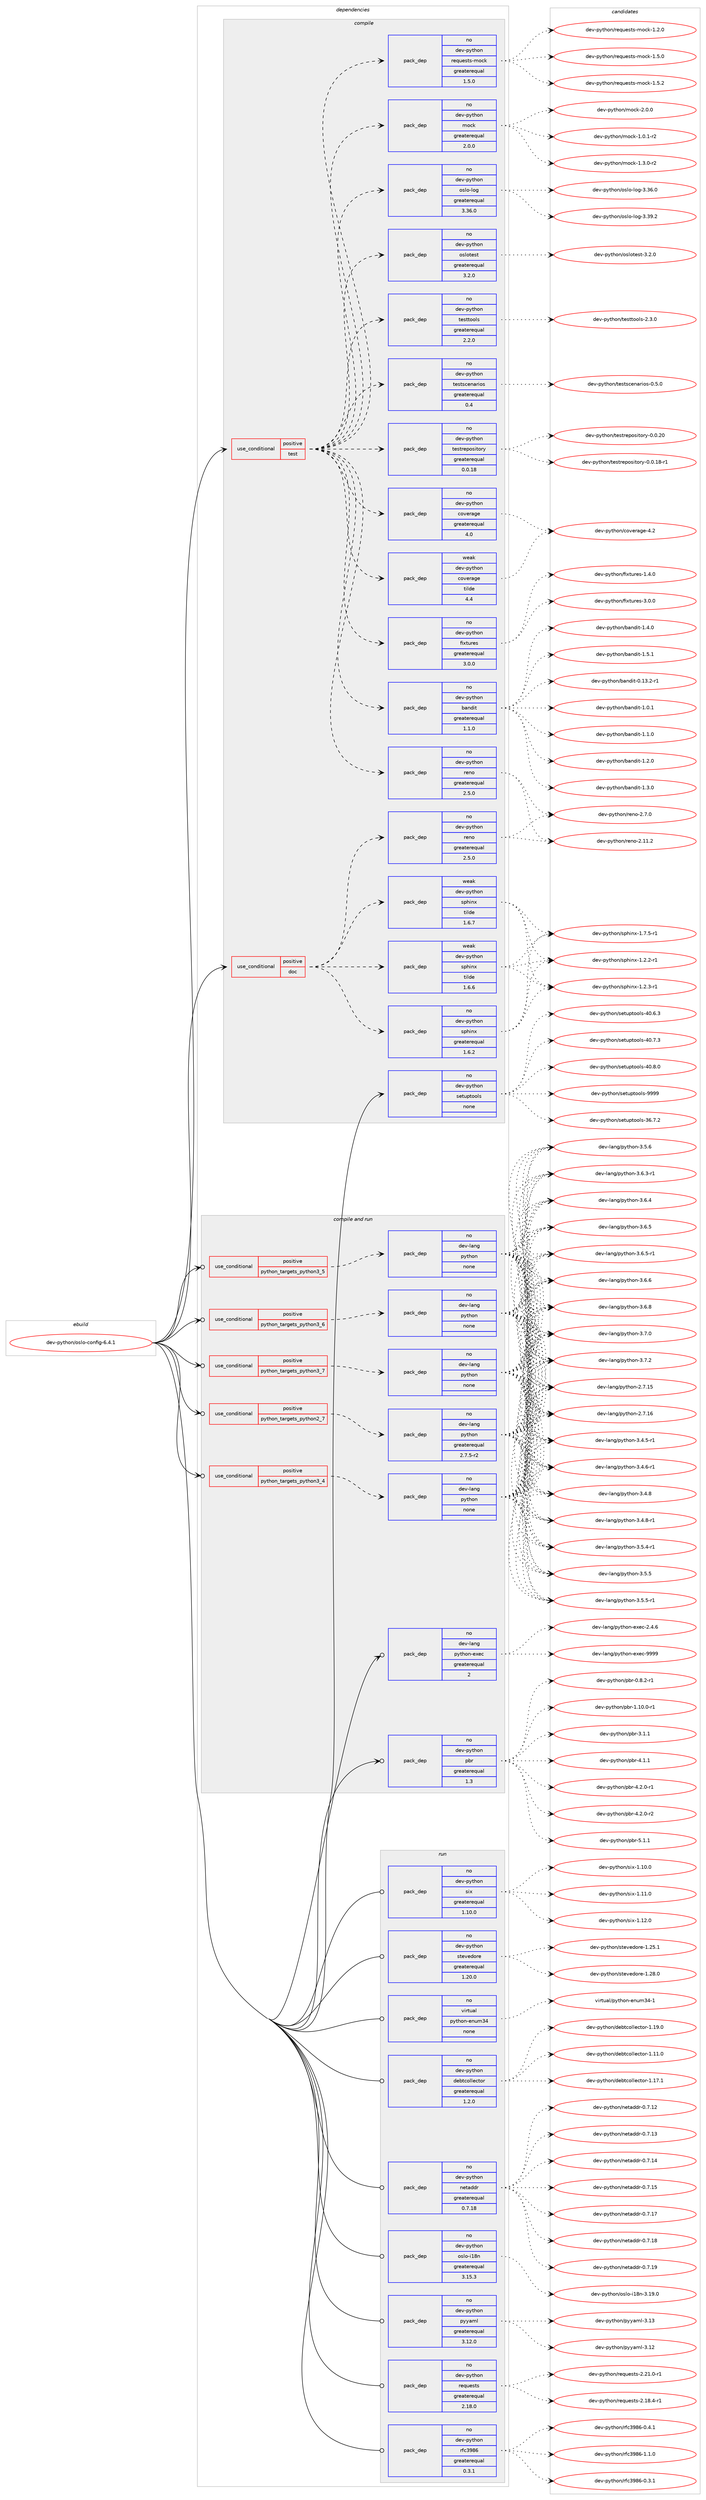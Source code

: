 digraph prolog {

# *************
# Graph options
# *************

newrank=true;
concentrate=true;
compound=true;
graph [rankdir=LR,fontname=Helvetica,fontsize=10,ranksep=1.5];#, ranksep=2.5, nodesep=0.2];
edge  [arrowhead=vee];
node  [fontname=Helvetica,fontsize=10];

# **********
# The ebuild
# **********

subgraph cluster_leftcol {
color=gray;
rank=same;
label=<<i>ebuild</i>>;
id [label="dev-python/oslo-config-6.4.1", color=red, width=4, href="../dev-python/oslo-config-6.4.1.svg"];
}

# ****************
# The dependencies
# ****************

subgraph cluster_midcol {
color=gray;
label=<<i>dependencies</i>>;
subgraph cluster_compile {
fillcolor="#eeeeee";
style=filled;
label=<<i>compile</i>>;
subgraph cond378689 {
dependency1422652 [label=<<TABLE BORDER="0" CELLBORDER="1" CELLSPACING="0" CELLPADDING="4"><TR><TD ROWSPAN="3" CELLPADDING="10">use_conditional</TD></TR><TR><TD>positive</TD></TR><TR><TD>doc</TD></TR></TABLE>>, shape=none, color=red];
subgraph pack1020686 {
dependency1422653 [label=<<TABLE BORDER="0" CELLBORDER="1" CELLSPACING="0" CELLPADDING="4" WIDTH="220"><TR><TD ROWSPAN="6" CELLPADDING="30">pack_dep</TD></TR><TR><TD WIDTH="110">no</TD></TR><TR><TD>dev-python</TD></TR><TR><TD>sphinx</TD></TR><TR><TD>greaterequal</TD></TR><TR><TD>1.6.2</TD></TR></TABLE>>, shape=none, color=blue];
}
dependency1422652:e -> dependency1422653:w [weight=20,style="dashed",arrowhead="vee"];
subgraph pack1020687 {
dependency1422654 [label=<<TABLE BORDER="0" CELLBORDER="1" CELLSPACING="0" CELLPADDING="4" WIDTH="220"><TR><TD ROWSPAN="6" CELLPADDING="30">pack_dep</TD></TR><TR><TD WIDTH="110">weak</TD></TR><TR><TD>dev-python</TD></TR><TR><TD>sphinx</TD></TR><TR><TD>tilde</TD></TR><TR><TD>1.6.6</TD></TR></TABLE>>, shape=none, color=blue];
}
dependency1422652:e -> dependency1422654:w [weight=20,style="dashed",arrowhead="vee"];
subgraph pack1020688 {
dependency1422655 [label=<<TABLE BORDER="0" CELLBORDER="1" CELLSPACING="0" CELLPADDING="4" WIDTH="220"><TR><TD ROWSPAN="6" CELLPADDING="30">pack_dep</TD></TR><TR><TD WIDTH="110">weak</TD></TR><TR><TD>dev-python</TD></TR><TR><TD>sphinx</TD></TR><TR><TD>tilde</TD></TR><TR><TD>1.6.7</TD></TR></TABLE>>, shape=none, color=blue];
}
dependency1422652:e -> dependency1422655:w [weight=20,style="dashed",arrowhead="vee"];
subgraph pack1020689 {
dependency1422656 [label=<<TABLE BORDER="0" CELLBORDER="1" CELLSPACING="0" CELLPADDING="4" WIDTH="220"><TR><TD ROWSPAN="6" CELLPADDING="30">pack_dep</TD></TR><TR><TD WIDTH="110">no</TD></TR><TR><TD>dev-python</TD></TR><TR><TD>reno</TD></TR><TR><TD>greaterequal</TD></TR><TR><TD>2.5.0</TD></TR></TABLE>>, shape=none, color=blue];
}
dependency1422652:e -> dependency1422656:w [weight=20,style="dashed",arrowhead="vee"];
}
id:e -> dependency1422652:w [weight=20,style="solid",arrowhead="vee"];
subgraph cond378690 {
dependency1422657 [label=<<TABLE BORDER="0" CELLBORDER="1" CELLSPACING="0" CELLPADDING="4"><TR><TD ROWSPAN="3" CELLPADDING="10">use_conditional</TD></TR><TR><TD>positive</TD></TR><TR><TD>test</TD></TR></TABLE>>, shape=none, color=red];
subgraph pack1020690 {
dependency1422658 [label=<<TABLE BORDER="0" CELLBORDER="1" CELLSPACING="0" CELLPADDING="4" WIDTH="220"><TR><TD ROWSPAN="6" CELLPADDING="30">pack_dep</TD></TR><TR><TD WIDTH="110">no</TD></TR><TR><TD>dev-python</TD></TR><TR><TD>fixtures</TD></TR><TR><TD>greaterequal</TD></TR><TR><TD>3.0.0</TD></TR></TABLE>>, shape=none, color=blue];
}
dependency1422657:e -> dependency1422658:w [weight=20,style="dashed",arrowhead="vee"];
subgraph pack1020691 {
dependency1422659 [label=<<TABLE BORDER="0" CELLBORDER="1" CELLSPACING="0" CELLPADDING="4" WIDTH="220"><TR><TD ROWSPAN="6" CELLPADDING="30">pack_dep</TD></TR><TR><TD WIDTH="110">no</TD></TR><TR><TD>dev-python</TD></TR><TR><TD>testrepository</TD></TR><TR><TD>greaterequal</TD></TR><TR><TD>0.0.18</TD></TR></TABLE>>, shape=none, color=blue];
}
dependency1422657:e -> dependency1422659:w [weight=20,style="dashed",arrowhead="vee"];
subgraph pack1020692 {
dependency1422660 [label=<<TABLE BORDER="0" CELLBORDER="1" CELLSPACING="0" CELLPADDING="4" WIDTH="220"><TR><TD ROWSPAN="6" CELLPADDING="30">pack_dep</TD></TR><TR><TD WIDTH="110">no</TD></TR><TR><TD>dev-python</TD></TR><TR><TD>testscenarios</TD></TR><TR><TD>greaterequal</TD></TR><TR><TD>0.4</TD></TR></TABLE>>, shape=none, color=blue];
}
dependency1422657:e -> dependency1422660:w [weight=20,style="dashed",arrowhead="vee"];
subgraph pack1020693 {
dependency1422661 [label=<<TABLE BORDER="0" CELLBORDER="1" CELLSPACING="0" CELLPADDING="4" WIDTH="220"><TR><TD ROWSPAN="6" CELLPADDING="30">pack_dep</TD></TR><TR><TD WIDTH="110">no</TD></TR><TR><TD>dev-python</TD></TR><TR><TD>testtools</TD></TR><TR><TD>greaterequal</TD></TR><TR><TD>2.2.0</TD></TR></TABLE>>, shape=none, color=blue];
}
dependency1422657:e -> dependency1422661:w [weight=20,style="dashed",arrowhead="vee"];
subgraph pack1020694 {
dependency1422662 [label=<<TABLE BORDER="0" CELLBORDER="1" CELLSPACING="0" CELLPADDING="4" WIDTH="220"><TR><TD ROWSPAN="6" CELLPADDING="30">pack_dep</TD></TR><TR><TD WIDTH="110">no</TD></TR><TR><TD>dev-python</TD></TR><TR><TD>oslotest</TD></TR><TR><TD>greaterequal</TD></TR><TR><TD>3.2.0</TD></TR></TABLE>>, shape=none, color=blue];
}
dependency1422657:e -> dependency1422662:w [weight=20,style="dashed",arrowhead="vee"];
subgraph pack1020695 {
dependency1422663 [label=<<TABLE BORDER="0" CELLBORDER="1" CELLSPACING="0" CELLPADDING="4" WIDTH="220"><TR><TD ROWSPAN="6" CELLPADDING="30">pack_dep</TD></TR><TR><TD WIDTH="110">no</TD></TR><TR><TD>dev-python</TD></TR><TR><TD>oslo-log</TD></TR><TR><TD>greaterequal</TD></TR><TR><TD>3.36.0</TD></TR></TABLE>>, shape=none, color=blue];
}
dependency1422657:e -> dependency1422663:w [weight=20,style="dashed",arrowhead="vee"];
subgraph pack1020696 {
dependency1422664 [label=<<TABLE BORDER="0" CELLBORDER="1" CELLSPACING="0" CELLPADDING="4" WIDTH="220"><TR><TD ROWSPAN="6" CELLPADDING="30">pack_dep</TD></TR><TR><TD WIDTH="110">no</TD></TR><TR><TD>dev-python</TD></TR><TR><TD>coverage</TD></TR><TR><TD>greaterequal</TD></TR><TR><TD>4.0</TD></TR></TABLE>>, shape=none, color=blue];
}
dependency1422657:e -> dependency1422664:w [weight=20,style="dashed",arrowhead="vee"];
subgraph pack1020697 {
dependency1422665 [label=<<TABLE BORDER="0" CELLBORDER="1" CELLSPACING="0" CELLPADDING="4" WIDTH="220"><TR><TD ROWSPAN="6" CELLPADDING="30">pack_dep</TD></TR><TR><TD WIDTH="110">weak</TD></TR><TR><TD>dev-python</TD></TR><TR><TD>coverage</TD></TR><TR><TD>tilde</TD></TR><TR><TD>4.4</TD></TR></TABLE>>, shape=none, color=blue];
}
dependency1422657:e -> dependency1422665:w [weight=20,style="dashed",arrowhead="vee"];
subgraph pack1020698 {
dependency1422666 [label=<<TABLE BORDER="0" CELLBORDER="1" CELLSPACING="0" CELLPADDING="4" WIDTH="220"><TR><TD ROWSPAN="6" CELLPADDING="30">pack_dep</TD></TR><TR><TD WIDTH="110">no</TD></TR><TR><TD>dev-python</TD></TR><TR><TD>reno</TD></TR><TR><TD>greaterequal</TD></TR><TR><TD>2.5.0</TD></TR></TABLE>>, shape=none, color=blue];
}
dependency1422657:e -> dependency1422666:w [weight=20,style="dashed",arrowhead="vee"];
subgraph pack1020699 {
dependency1422667 [label=<<TABLE BORDER="0" CELLBORDER="1" CELLSPACING="0" CELLPADDING="4" WIDTH="220"><TR><TD ROWSPAN="6" CELLPADDING="30">pack_dep</TD></TR><TR><TD WIDTH="110">no</TD></TR><TR><TD>dev-python</TD></TR><TR><TD>mock</TD></TR><TR><TD>greaterequal</TD></TR><TR><TD>2.0.0</TD></TR></TABLE>>, shape=none, color=blue];
}
dependency1422657:e -> dependency1422667:w [weight=20,style="dashed",arrowhead="vee"];
subgraph pack1020700 {
dependency1422668 [label=<<TABLE BORDER="0" CELLBORDER="1" CELLSPACING="0" CELLPADDING="4" WIDTH="220"><TR><TD ROWSPAN="6" CELLPADDING="30">pack_dep</TD></TR><TR><TD WIDTH="110">no</TD></TR><TR><TD>dev-python</TD></TR><TR><TD>requests-mock</TD></TR><TR><TD>greaterequal</TD></TR><TR><TD>1.5.0</TD></TR></TABLE>>, shape=none, color=blue];
}
dependency1422657:e -> dependency1422668:w [weight=20,style="dashed",arrowhead="vee"];
subgraph pack1020701 {
dependency1422669 [label=<<TABLE BORDER="0" CELLBORDER="1" CELLSPACING="0" CELLPADDING="4" WIDTH="220"><TR><TD ROWSPAN="6" CELLPADDING="30">pack_dep</TD></TR><TR><TD WIDTH="110">no</TD></TR><TR><TD>dev-python</TD></TR><TR><TD>bandit</TD></TR><TR><TD>greaterequal</TD></TR><TR><TD>1.1.0</TD></TR></TABLE>>, shape=none, color=blue];
}
dependency1422657:e -> dependency1422669:w [weight=20,style="dashed",arrowhead="vee"];
}
id:e -> dependency1422657:w [weight=20,style="solid",arrowhead="vee"];
subgraph pack1020702 {
dependency1422670 [label=<<TABLE BORDER="0" CELLBORDER="1" CELLSPACING="0" CELLPADDING="4" WIDTH="220"><TR><TD ROWSPAN="6" CELLPADDING="30">pack_dep</TD></TR><TR><TD WIDTH="110">no</TD></TR><TR><TD>dev-python</TD></TR><TR><TD>setuptools</TD></TR><TR><TD>none</TD></TR><TR><TD></TD></TR></TABLE>>, shape=none, color=blue];
}
id:e -> dependency1422670:w [weight=20,style="solid",arrowhead="vee"];
}
subgraph cluster_compileandrun {
fillcolor="#eeeeee";
style=filled;
label=<<i>compile and run</i>>;
subgraph cond378691 {
dependency1422671 [label=<<TABLE BORDER="0" CELLBORDER="1" CELLSPACING="0" CELLPADDING="4"><TR><TD ROWSPAN="3" CELLPADDING="10">use_conditional</TD></TR><TR><TD>positive</TD></TR><TR><TD>python_targets_python2_7</TD></TR></TABLE>>, shape=none, color=red];
subgraph pack1020703 {
dependency1422672 [label=<<TABLE BORDER="0" CELLBORDER="1" CELLSPACING="0" CELLPADDING="4" WIDTH="220"><TR><TD ROWSPAN="6" CELLPADDING="30">pack_dep</TD></TR><TR><TD WIDTH="110">no</TD></TR><TR><TD>dev-lang</TD></TR><TR><TD>python</TD></TR><TR><TD>greaterequal</TD></TR><TR><TD>2.7.5-r2</TD></TR></TABLE>>, shape=none, color=blue];
}
dependency1422671:e -> dependency1422672:w [weight=20,style="dashed",arrowhead="vee"];
}
id:e -> dependency1422671:w [weight=20,style="solid",arrowhead="odotvee"];
subgraph cond378692 {
dependency1422673 [label=<<TABLE BORDER="0" CELLBORDER="1" CELLSPACING="0" CELLPADDING="4"><TR><TD ROWSPAN="3" CELLPADDING="10">use_conditional</TD></TR><TR><TD>positive</TD></TR><TR><TD>python_targets_python3_4</TD></TR></TABLE>>, shape=none, color=red];
subgraph pack1020704 {
dependency1422674 [label=<<TABLE BORDER="0" CELLBORDER="1" CELLSPACING="0" CELLPADDING="4" WIDTH="220"><TR><TD ROWSPAN="6" CELLPADDING="30">pack_dep</TD></TR><TR><TD WIDTH="110">no</TD></TR><TR><TD>dev-lang</TD></TR><TR><TD>python</TD></TR><TR><TD>none</TD></TR><TR><TD></TD></TR></TABLE>>, shape=none, color=blue];
}
dependency1422673:e -> dependency1422674:w [weight=20,style="dashed",arrowhead="vee"];
}
id:e -> dependency1422673:w [weight=20,style="solid",arrowhead="odotvee"];
subgraph cond378693 {
dependency1422675 [label=<<TABLE BORDER="0" CELLBORDER="1" CELLSPACING="0" CELLPADDING="4"><TR><TD ROWSPAN="3" CELLPADDING="10">use_conditional</TD></TR><TR><TD>positive</TD></TR><TR><TD>python_targets_python3_5</TD></TR></TABLE>>, shape=none, color=red];
subgraph pack1020705 {
dependency1422676 [label=<<TABLE BORDER="0" CELLBORDER="1" CELLSPACING="0" CELLPADDING="4" WIDTH="220"><TR><TD ROWSPAN="6" CELLPADDING="30">pack_dep</TD></TR><TR><TD WIDTH="110">no</TD></TR><TR><TD>dev-lang</TD></TR><TR><TD>python</TD></TR><TR><TD>none</TD></TR><TR><TD></TD></TR></TABLE>>, shape=none, color=blue];
}
dependency1422675:e -> dependency1422676:w [weight=20,style="dashed",arrowhead="vee"];
}
id:e -> dependency1422675:w [weight=20,style="solid",arrowhead="odotvee"];
subgraph cond378694 {
dependency1422677 [label=<<TABLE BORDER="0" CELLBORDER="1" CELLSPACING="0" CELLPADDING="4"><TR><TD ROWSPAN="3" CELLPADDING="10">use_conditional</TD></TR><TR><TD>positive</TD></TR><TR><TD>python_targets_python3_6</TD></TR></TABLE>>, shape=none, color=red];
subgraph pack1020706 {
dependency1422678 [label=<<TABLE BORDER="0" CELLBORDER="1" CELLSPACING="0" CELLPADDING="4" WIDTH="220"><TR><TD ROWSPAN="6" CELLPADDING="30">pack_dep</TD></TR><TR><TD WIDTH="110">no</TD></TR><TR><TD>dev-lang</TD></TR><TR><TD>python</TD></TR><TR><TD>none</TD></TR><TR><TD></TD></TR></TABLE>>, shape=none, color=blue];
}
dependency1422677:e -> dependency1422678:w [weight=20,style="dashed",arrowhead="vee"];
}
id:e -> dependency1422677:w [weight=20,style="solid",arrowhead="odotvee"];
subgraph cond378695 {
dependency1422679 [label=<<TABLE BORDER="0" CELLBORDER="1" CELLSPACING="0" CELLPADDING="4"><TR><TD ROWSPAN="3" CELLPADDING="10">use_conditional</TD></TR><TR><TD>positive</TD></TR><TR><TD>python_targets_python3_7</TD></TR></TABLE>>, shape=none, color=red];
subgraph pack1020707 {
dependency1422680 [label=<<TABLE BORDER="0" CELLBORDER="1" CELLSPACING="0" CELLPADDING="4" WIDTH="220"><TR><TD ROWSPAN="6" CELLPADDING="30">pack_dep</TD></TR><TR><TD WIDTH="110">no</TD></TR><TR><TD>dev-lang</TD></TR><TR><TD>python</TD></TR><TR><TD>none</TD></TR><TR><TD></TD></TR></TABLE>>, shape=none, color=blue];
}
dependency1422679:e -> dependency1422680:w [weight=20,style="dashed",arrowhead="vee"];
}
id:e -> dependency1422679:w [weight=20,style="solid",arrowhead="odotvee"];
subgraph pack1020708 {
dependency1422681 [label=<<TABLE BORDER="0" CELLBORDER="1" CELLSPACING="0" CELLPADDING="4" WIDTH="220"><TR><TD ROWSPAN="6" CELLPADDING="30">pack_dep</TD></TR><TR><TD WIDTH="110">no</TD></TR><TR><TD>dev-lang</TD></TR><TR><TD>python-exec</TD></TR><TR><TD>greaterequal</TD></TR><TR><TD>2</TD></TR></TABLE>>, shape=none, color=blue];
}
id:e -> dependency1422681:w [weight=20,style="solid",arrowhead="odotvee"];
subgraph pack1020709 {
dependency1422682 [label=<<TABLE BORDER="0" CELLBORDER="1" CELLSPACING="0" CELLPADDING="4" WIDTH="220"><TR><TD ROWSPAN="6" CELLPADDING="30">pack_dep</TD></TR><TR><TD WIDTH="110">no</TD></TR><TR><TD>dev-python</TD></TR><TR><TD>pbr</TD></TR><TR><TD>greaterequal</TD></TR><TR><TD>1.3</TD></TR></TABLE>>, shape=none, color=blue];
}
id:e -> dependency1422682:w [weight=20,style="solid",arrowhead="odotvee"];
}
subgraph cluster_run {
fillcolor="#eeeeee";
style=filled;
label=<<i>run</i>>;
subgraph pack1020710 {
dependency1422683 [label=<<TABLE BORDER="0" CELLBORDER="1" CELLSPACING="0" CELLPADDING="4" WIDTH="220"><TR><TD ROWSPAN="6" CELLPADDING="30">pack_dep</TD></TR><TR><TD WIDTH="110">no</TD></TR><TR><TD>dev-python</TD></TR><TR><TD>debtcollector</TD></TR><TR><TD>greaterequal</TD></TR><TR><TD>1.2.0</TD></TR></TABLE>>, shape=none, color=blue];
}
id:e -> dependency1422683:w [weight=20,style="solid",arrowhead="odot"];
subgraph pack1020711 {
dependency1422684 [label=<<TABLE BORDER="0" CELLBORDER="1" CELLSPACING="0" CELLPADDING="4" WIDTH="220"><TR><TD ROWSPAN="6" CELLPADDING="30">pack_dep</TD></TR><TR><TD WIDTH="110">no</TD></TR><TR><TD>dev-python</TD></TR><TR><TD>netaddr</TD></TR><TR><TD>greaterequal</TD></TR><TR><TD>0.7.18</TD></TR></TABLE>>, shape=none, color=blue];
}
id:e -> dependency1422684:w [weight=20,style="solid",arrowhead="odot"];
subgraph pack1020712 {
dependency1422685 [label=<<TABLE BORDER="0" CELLBORDER="1" CELLSPACING="0" CELLPADDING="4" WIDTH="220"><TR><TD ROWSPAN="6" CELLPADDING="30">pack_dep</TD></TR><TR><TD WIDTH="110">no</TD></TR><TR><TD>dev-python</TD></TR><TR><TD>oslo-i18n</TD></TR><TR><TD>greaterequal</TD></TR><TR><TD>3.15.3</TD></TR></TABLE>>, shape=none, color=blue];
}
id:e -> dependency1422685:w [weight=20,style="solid",arrowhead="odot"];
subgraph pack1020713 {
dependency1422686 [label=<<TABLE BORDER="0" CELLBORDER="1" CELLSPACING="0" CELLPADDING="4" WIDTH="220"><TR><TD ROWSPAN="6" CELLPADDING="30">pack_dep</TD></TR><TR><TD WIDTH="110">no</TD></TR><TR><TD>dev-python</TD></TR><TR><TD>pyyaml</TD></TR><TR><TD>greaterequal</TD></TR><TR><TD>3.12.0</TD></TR></TABLE>>, shape=none, color=blue];
}
id:e -> dependency1422686:w [weight=20,style="solid",arrowhead="odot"];
subgraph pack1020714 {
dependency1422687 [label=<<TABLE BORDER="0" CELLBORDER="1" CELLSPACING="0" CELLPADDING="4" WIDTH="220"><TR><TD ROWSPAN="6" CELLPADDING="30">pack_dep</TD></TR><TR><TD WIDTH="110">no</TD></TR><TR><TD>dev-python</TD></TR><TR><TD>requests</TD></TR><TR><TD>greaterequal</TD></TR><TR><TD>2.18.0</TD></TR></TABLE>>, shape=none, color=blue];
}
id:e -> dependency1422687:w [weight=20,style="solid",arrowhead="odot"];
subgraph pack1020715 {
dependency1422688 [label=<<TABLE BORDER="0" CELLBORDER="1" CELLSPACING="0" CELLPADDING="4" WIDTH="220"><TR><TD ROWSPAN="6" CELLPADDING="30">pack_dep</TD></TR><TR><TD WIDTH="110">no</TD></TR><TR><TD>dev-python</TD></TR><TR><TD>rfc3986</TD></TR><TR><TD>greaterequal</TD></TR><TR><TD>0.3.1</TD></TR></TABLE>>, shape=none, color=blue];
}
id:e -> dependency1422688:w [weight=20,style="solid",arrowhead="odot"];
subgraph pack1020716 {
dependency1422689 [label=<<TABLE BORDER="0" CELLBORDER="1" CELLSPACING="0" CELLPADDING="4" WIDTH="220"><TR><TD ROWSPAN="6" CELLPADDING="30">pack_dep</TD></TR><TR><TD WIDTH="110">no</TD></TR><TR><TD>dev-python</TD></TR><TR><TD>six</TD></TR><TR><TD>greaterequal</TD></TR><TR><TD>1.10.0</TD></TR></TABLE>>, shape=none, color=blue];
}
id:e -> dependency1422689:w [weight=20,style="solid",arrowhead="odot"];
subgraph pack1020717 {
dependency1422690 [label=<<TABLE BORDER="0" CELLBORDER="1" CELLSPACING="0" CELLPADDING="4" WIDTH="220"><TR><TD ROWSPAN="6" CELLPADDING="30">pack_dep</TD></TR><TR><TD WIDTH="110">no</TD></TR><TR><TD>dev-python</TD></TR><TR><TD>stevedore</TD></TR><TR><TD>greaterequal</TD></TR><TR><TD>1.20.0</TD></TR></TABLE>>, shape=none, color=blue];
}
id:e -> dependency1422690:w [weight=20,style="solid",arrowhead="odot"];
subgraph pack1020718 {
dependency1422691 [label=<<TABLE BORDER="0" CELLBORDER="1" CELLSPACING="0" CELLPADDING="4" WIDTH="220"><TR><TD ROWSPAN="6" CELLPADDING="30">pack_dep</TD></TR><TR><TD WIDTH="110">no</TD></TR><TR><TD>virtual</TD></TR><TR><TD>python-enum34</TD></TR><TR><TD>none</TD></TR><TR><TD></TD></TR></TABLE>>, shape=none, color=blue];
}
id:e -> dependency1422691:w [weight=20,style="solid",arrowhead="odot"];
}
}

# **************
# The candidates
# **************

subgraph cluster_choices {
rank=same;
color=gray;
label=<<i>candidates</i>>;

subgraph choice1020686 {
color=black;
nodesep=1;
choice10010111845112121116104111110471151121041051101204549465046504511449 [label="dev-python/sphinx-1.2.2-r1", color=red, width=4,href="../dev-python/sphinx-1.2.2-r1.svg"];
choice10010111845112121116104111110471151121041051101204549465046514511449 [label="dev-python/sphinx-1.2.3-r1", color=red, width=4,href="../dev-python/sphinx-1.2.3-r1.svg"];
choice10010111845112121116104111110471151121041051101204549465546534511449 [label="dev-python/sphinx-1.7.5-r1", color=red, width=4,href="../dev-python/sphinx-1.7.5-r1.svg"];
dependency1422653:e -> choice10010111845112121116104111110471151121041051101204549465046504511449:w [style=dotted,weight="100"];
dependency1422653:e -> choice10010111845112121116104111110471151121041051101204549465046514511449:w [style=dotted,weight="100"];
dependency1422653:e -> choice10010111845112121116104111110471151121041051101204549465546534511449:w [style=dotted,weight="100"];
}
subgraph choice1020687 {
color=black;
nodesep=1;
choice10010111845112121116104111110471151121041051101204549465046504511449 [label="dev-python/sphinx-1.2.2-r1", color=red, width=4,href="../dev-python/sphinx-1.2.2-r1.svg"];
choice10010111845112121116104111110471151121041051101204549465046514511449 [label="dev-python/sphinx-1.2.3-r1", color=red, width=4,href="../dev-python/sphinx-1.2.3-r1.svg"];
choice10010111845112121116104111110471151121041051101204549465546534511449 [label="dev-python/sphinx-1.7.5-r1", color=red, width=4,href="../dev-python/sphinx-1.7.5-r1.svg"];
dependency1422654:e -> choice10010111845112121116104111110471151121041051101204549465046504511449:w [style=dotted,weight="100"];
dependency1422654:e -> choice10010111845112121116104111110471151121041051101204549465046514511449:w [style=dotted,weight="100"];
dependency1422654:e -> choice10010111845112121116104111110471151121041051101204549465546534511449:w [style=dotted,weight="100"];
}
subgraph choice1020688 {
color=black;
nodesep=1;
choice10010111845112121116104111110471151121041051101204549465046504511449 [label="dev-python/sphinx-1.2.2-r1", color=red, width=4,href="../dev-python/sphinx-1.2.2-r1.svg"];
choice10010111845112121116104111110471151121041051101204549465046514511449 [label="dev-python/sphinx-1.2.3-r1", color=red, width=4,href="../dev-python/sphinx-1.2.3-r1.svg"];
choice10010111845112121116104111110471151121041051101204549465546534511449 [label="dev-python/sphinx-1.7.5-r1", color=red, width=4,href="../dev-python/sphinx-1.7.5-r1.svg"];
dependency1422655:e -> choice10010111845112121116104111110471151121041051101204549465046504511449:w [style=dotted,weight="100"];
dependency1422655:e -> choice10010111845112121116104111110471151121041051101204549465046514511449:w [style=dotted,weight="100"];
dependency1422655:e -> choice10010111845112121116104111110471151121041051101204549465546534511449:w [style=dotted,weight="100"];
}
subgraph choice1020689 {
color=black;
nodesep=1;
choice100101118451121211161041111104711410111011145504649494650 [label="dev-python/reno-2.11.2", color=red, width=4,href="../dev-python/reno-2.11.2.svg"];
choice1001011184511212111610411111047114101110111455046554648 [label="dev-python/reno-2.7.0", color=red, width=4,href="../dev-python/reno-2.7.0.svg"];
dependency1422656:e -> choice100101118451121211161041111104711410111011145504649494650:w [style=dotted,weight="100"];
dependency1422656:e -> choice1001011184511212111610411111047114101110111455046554648:w [style=dotted,weight="100"];
}
subgraph choice1020690 {
color=black;
nodesep=1;
choice1001011184511212111610411111047102105120116117114101115454946524648 [label="dev-python/fixtures-1.4.0", color=red, width=4,href="../dev-python/fixtures-1.4.0.svg"];
choice1001011184511212111610411111047102105120116117114101115455146484648 [label="dev-python/fixtures-3.0.0", color=red, width=4,href="../dev-python/fixtures-3.0.0.svg"];
dependency1422658:e -> choice1001011184511212111610411111047102105120116117114101115454946524648:w [style=dotted,weight="100"];
dependency1422658:e -> choice1001011184511212111610411111047102105120116117114101115455146484648:w [style=dotted,weight="100"];
}
subgraph choice1020691 {
color=black;
nodesep=1;
choice1001011184511212111610411111047116101115116114101112111115105116111114121454846484649564511449 [label="dev-python/testrepository-0.0.18-r1", color=red, width=4,href="../dev-python/testrepository-0.0.18-r1.svg"];
choice100101118451121211161041111104711610111511611410111211111510511611111412145484648465048 [label="dev-python/testrepository-0.0.20", color=red, width=4,href="../dev-python/testrepository-0.0.20.svg"];
dependency1422659:e -> choice1001011184511212111610411111047116101115116114101112111115105116111114121454846484649564511449:w [style=dotted,weight="100"];
dependency1422659:e -> choice100101118451121211161041111104711610111511611410111211111510511611111412145484648465048:w [style=dotted,weight="100"];
}
subgraph choice1020692 {
color=black;
nodesep=1;
choice10010111845112121116104111110471161011151161159910111097114105111115454846534648 [label="dev-python/testscenarios-0.5.0", color=red, width=4,href="../dev-python/testscenarios-0.5.0.svg"];
dependency1422660:e -> choice10010111845112121116104111110471161011151161159910111097114105111115454846534648:w [style=dotted,weight="100"];
}
subgraph choice1020693 {
color=black;
nodesep=1;
choice1001011184511212111610411111047116101115116116111111108115455046514648 [label="dev-python/testtools-2.3.0", color=red, width=4,href="../dev-python/testtools-2.3.0.svg"];
dependency1422661:e -> choice1001011184511212111610411111047116101115116116111111108115455046514648:w [style=dotted,weight="100"];
}
subgraph choice1020694 {
color=black;
nodesep=1;
choice1001011184511212111610411111047111115108111116101115116455146504648 [label="dev-python/oslotest-3.2.0", color=red, width=4,href="../dev-python/oslotest-3.2.0.svg"];
dependency1422662:e -> choice1001011184511212111610411111047111115108111116101115116455146504648:w [style=dotted,weight="100"];
}
subgraph choice1020695 {
color=black;
nodesep=1;
choice10010111845112121116104111110471111151081114510811110345514651544648 [label="dev-python/oslo-log-3.36.0", color=red, width=4,href="../dev-python/oslo-log-3.36.0.svg"];
choice10010111845112121116104111110471111151081114510811110345514651574650 [label="dev-python/oslo-log-3.39.2", color=red, width=4,href="../dev-python/oslo-log-3.39.2.svg"];
dependency1422663:e -> choice10010111845112121116104111110471111151081114510811110345514651544648:w [style=dotted,weight="100"];
dependency1422663:e -> choice10010111845112121116104111110471111151081114510811110345514651574650:w [style=dotted,weight="100"];
}
subgraph choice1020696 {
color=black;
nodesep=1;
choice1001011184511212111610411111047991111181011149710310145524650 [label="dev-python/coverage-4.2", color=red, width=4,href="../dev-python/coverage-4.2.svg"];
dependency1422664:e -> choice1001011184511212111610411111047991111181011149710310145524650:w [style=dotted,weight="100"];
}
subgraph choice1020697 {
color=black;
nodesep=1;
choice1001011184511212111610411111047991111181011149710310145524650 [label="dev-python/coverage-4.2", color=red, width=4,href="../dev-python/coverage-4.2.svg"];
dependency1422665:e -> choice1001011184511212111610411111047991111181011149710310145524650:w [style=dotted,weight="100"];
}
subgraph choice1020698 {
color=black;
nodesep=1;
choice100101118451121211161041111104711410111011145504649494650 [label="dev-python/reno-2.11.2", color=red, width=4,href="../dev-python/reno-2.11.2.svg"];
choice1001011184511212111610411111047114101110111455046554648 [label="dev-python/reno-2.7.0", color=red, width=4,href="../dev-python/reno-2.7.0.svg"];
dependency1422666:e -> choice100101118451121211161041111104711410111011145504649494650:w [style=dotted,weight="100"];
dependency1422666:e -> choice1001011184511212111610411111047114101110111455046554648:w [style=dotted,weight="100"];
}
subgraph choice1020699 {
color=black;
nodesep=1;
choice1001011184511212111610411111047109111991074549464846494511450 [label="dev-python/mock-1.0.1-r2", color=red, width=4,href="../dev-python/mock-1.0.1-r2.svg"];
choice1001011184511212111610411111047109111991074549465146484511450 [label="dev-python/mock-1.3.0-r2", color=red, width=4,href="../dev-python/mock-1.3.0-r2.svg"];
choice100101118451121211161041111104710911199107455046484648 [label="dev-python/mock-2.0.0", color=red, width=4,href="../dev-python/mock-2.0.0.svg"];
dependency1422667:e -> choice1001011184511212111610411111047109111991074549464846494511450:w [style=dotted,weight="100"];
dependency1422667:e -> choice1001011184511212111610411111047109111991074549465146484511450:w [style=dotted,weight="100"];
dependency1422667:e -> choice100101118451121211161041111104710911199107455046484648:w [style=dotted,weight="100"];
}
subgraph choice1020700 {
color=black;
nodesep=1;
choice10010111845112121116104111110471141011131171011151161154510911199107454946504648 [label="dev-python/requests-mock-1.2.0", color=red, width=4,href="../dev-python/requests-mock-1.2.0.svg"];
choice10010111845112121116104111110471141011131171011151161154510911199107454946534648 [label="dev-python/requests-mock-1.5.0", color=red, width=4,href="../dev-python/requests-mock-1.5.0.svg"];
choice10010111845112121116104111110471141011131171011151161154510911199107454946534650 [label="dev-python/requests-mock-1.5.2", color=red, width=4,href="../dev-python/requests-mock-1.5.2.svg"];
dependency1422668:e -> choice10010111845112121116104111110471141011131171011151161154510911199107454946504648:w [style=dotted,weight="100"];
dependency1422668:e -> choice10010111845112121116104111110471141011131171011151161154510911199107454946534648:w [style=dotted,weight="100"];
dependency1422668:e -> choice10010111845112121116104111110471141011131171011151161154510911199107454946534650:w [style=dotted,weight="100"];
}
subgraph choice1020701 {
color=black;
nodesep=1;
choice10010111845112121116104111110479897110100105116454846495146504511449 [label="dev-python/bandit-0.13.2-r1", color=red, width=4,href="../dev-python/bandit-0.13.2-r1.svg"];
choice10010111845112121116104111110479897110100105116454946484649 [label="dev-python/bandit-1.0.1", color=red, width=4,href="../dev-python/bandit-1.0.1.svg"];
choice10010111845112121116104111110479897110100105116454946494648 [label="dev-python/bandit-1.1.0", color=red, width=4,href="../dev-python/bandit-1.1.0.svg"];
choice10010111845112121116104111110479897110100105116454946504648 [label="dev-python/bandit-1.2.0", color=red, width=4,href="../dev-python/bandit-1.2.0.svg"];
choice10010111845112121116104111110479897110100105116454946514648 [label="dev-python/bandit-1.3.0", color=red, width=4,href="../dev-python/bandit-1.3.0.svg"];
choice10010111845112121116104111110479897110100105116454946524648 [label="dev-python/bandit-1.4.0", color=red, width=4,href="../dev-python/bandit-1.4.0.svg"];
choice10010111845112121116104111110479897110100105116454946534649 [label="dev-python/bandit-1.5.1", color=red, width=4,href="../dev-python/bandit-1.5.1.svg"];
dependency1422669:e -> choice10010111845112121116104111110479897110100105116454846495146504511449:w [style=dotted,weight="100"];
dependency1422669:e -> choice10010111845112121116104111110479897110100105116454946484649:w [style=dotted,weight="100"];
dependency1422669:e -> choice10010111845112121116104111110479897110100105116454946494648:w [style=dotted,weight="100"];
dependency1422669:e -> choice10010111845112121116104111110479897110100105116454946504648:w [style=dotted,weight="100"];
dependency1422669:e -> choice10010111845112121116104111110479897110100105116454946514648:w [style=dotted,weight="100"];
dependency1422669:e -> choice10010111845112121116104111110479897110100105116454946524648:w [style=dotted,weight="100"];
dependency1422669:e -> choice10010111845112121116104111110479897110100105116454946534649:w [style=dotted,weight="100"];
}
subgraph choice1020702 {
color=black;
nodesep=1;
choice100101118451121211161041111104711510111611711211611111110811545515446554650 [label="dev-python/setuptools-36.7.2", color=red, width=4,href="../dev-python/setuptools-36.7.2.svg"];
choice100101118451121211161041111104711510111611711211611111110811545524846544651 [label="dev-python/setuptools-40.6.3", color=red, width=4,href="../dev-python/setuptools-40.6.3.svg"];
choice100101118451121211161041111104711510111611711211611111110811545524846554651 [label="dev-python/setuptools-40.7.3", color=red, width=4,href="../dev-python/setuptools-40.7.3.svg"];
choice100101118451121211161041111104711510111611711211611111110811545524846564648 [label="dev-python/setuptools-40.8.0", color=red, width=4,href="../dev-python/setuptools-40.8.0.svg"];
choice10010111845112121116104111110471151011161171121161111111081154557575757 [label="dev-python/setuptools-9999", color=red, width=4,href="../dev-python/setuptools-9999.svg"];
dependency1422670:e -> choice100101118451121211161041111104711510111611711211611111110811545515446554650:w [style=dotted,weight="100"];
dependency1422670:e -> choice100101118451121211161041111104711510111611711211611111110811545524846544651:w [style=dotted,weight="100"];
dependency1422670:e -> choice100101118451121211161041111104711510111611711211611111110811545524846554651:w [style=dotted,weight="100"];
dependency1422670:e -> choice100101118451121211161041111104711510111611711211611111110811545524846564648:w [style=dotted,weight="100"];
dependency1422670:e -> choice10010111845112121116104111110471151011161171121161111111081154557575757:w [style=dotted,weight="100"];
}
subgraph choice1020703 {
color=black;
nodesep=1;
choice10010111845108971101034711212111610411111045504655464953 [label="dev-lang/python-2.7.15", color=red, width=4,href="../dev-lang/python-2.7.15.svg"];
choice10010111845108971101034711212111610411111045504655464954 [label="dev-lang/python-2.7.16", color=red, width=4,href="../dev-lang/python-2.7.16.svg"];
choice1001011184510897110103471121211161041111104551465246534511449 [label="dev-lang/python-3.4.5-r1", color=red, width=4,href="../dev-lang/python-3.4.5-r1.svg"];
choice1001011184510897110103471121211161041111104551465246544511449 [label="dev-lang/python-3.4.6-r1", color=red, width=4,href="../dev-lang/python-3.4.6-r1.svg"];
choice100101118451089711010347112121116104111110455146524656 [label="dev-lang/python-3.4.8", color=red, width=4,href="../dev-lang/python-3.4.8.svg"];
choice1001011184510897110103471121211161041111104551465246564511449 [label="dev-lang/python-3.4.8-r1", color=red, width=4,href="../dev-lang/python-3.4.8-r1.svg"];
choice1001011184510897110103471121211161041111104551465346524511449 [label="dev-lang/python-3.5.4-r1", color=red, width=4,href="../dev-lang/python-3.5.4-r1.svg"];
choice100101118451089711010347112121116104111110455146534653 [label="dev-lang/python-3.5.5", color=red, width=4,href="../dev-lang/python-3.5.5.svg"];
choice1001011184510897110103471121211161041111104551465346534511449 [label="dev-lang/python-3.5.5-r1", color=red, width=4,href="../dev-lang/python-3.5.5-r1.svg"];
choice100101118451089711010347112121116104111110455146534654 [label="dev-lang/python-3.5.6", color=red, width=4,href="../dev-lang/python-3.5.6.svg"];
choice1001011184510897110103471121211161041111104551465446514511449 [label="dev-lang/python-3.6.3-r1", color=red, width=4,href="../dev-lang/python-3.6.3-r1.svg"];
choice100101118451089711010347112121116104111110455146544652 [label="dev-lang/python-3.6.4", color=red, width=4,href="../dev-lang/python-3.6.4.svg"];
choice100101118451089711010347112121116104111110455146544653 [label="dev-lang/python-3.6.5", color=red, width=4,href="../dev-lang/python-3.6.5.svg"];
choice1001011184510897110103471121211161041111104551465446534511449 [label="dev-lang/python-3.6.5-r1", color=red, width=4,href="../dev-lang/python-3.6.5-r1.svg"];
choice100101118451089711010347112121116104111110455146544654 [label="dev-lang/python-3.6.6", color=red, width=4,href="../dev-lang/python-3.6.6.svg"];
choice100101118451089711010347112121116104111110455146544656 [label="dev-lang/python-3.6.8", color=red, width=4,href="../dev-lang/python-3.6.8.svg"];
choice100101118451089711010347112121116104111110455146554648 [label="dev-lang/python-3.7.0", color=red, width=4,href="../dev-lang/python-3.7.0.svg"];
choice100101118451089711010347112121116104111110455146554650 [label="dev-lang/python-3.7.2", color=red, width=4,href="../dev-lang/python-3.7.2.svg"];
dependency1422672:e -> choice10010111845108971101034711212111610411111045504655464953:w [style=dotted,weight="100"];
dependency1422672:e -> choice10010111845108971101034711212111610411111045504655464954:w [style=dotted,weight="100"];
dependency1422672:e -> choice1001011184510897110103471121211161041111104551465246534511449:w [style=dotted,weight="100"];
dependency1422672:e -> choice1001011184510897110103471121211161041111104551465246544511449:w [style=dotted,weight="100"];
dependency1422672:e -> choice100101118451089711010347112121116104111110455146524656:w [style=dotted,weight="100"];
dependency1422672:e -> choice1001011184510897110103471121211161041111104551465246564511449:w [style=dotted,weight="100"];
dependency1422672:e -> choice1001011184510897110103471121211161041111104551465346524511449:w [style=dotted,weight="100"];
dependency1422672:e -> choice100101118451089711010347112121116104111110455146534653:w [style=dotted,weight="100"];
dependency1422672:e -> choice1001011184510897110103471121211161041111104551465346534511449:w [style=dotted,weight="100"];
dependency1422672:e -> choice100101118451089711010347112121116104111110455146534654:w [style=dotted,weight="100"];
dependency1422672:e -> choice1001011184510897110103471121211161041111104551465446514511449:w [style=dotted,weight="100"];
dependency1422672:e -> choice100101118451089711010347112121116104111110455146544652:w [style=dotted,weight="100"];
dependency1422672:e -> choice100101118451089711010347112121116104111110455146544653:w [style=dotted,weight="100"];
dependency1422672:e -> choice1001011184510897110103471121211161041111104551465446534511449:w [style=dotted,weight="100"];
dependency1422672:e -> choice100101118451089711010347112121116104111110455146544654:w [style=dotted,weight="100"];
dependency1422672:e -> choice100101118451089711010347112121116104111110455146544656:w [style=dotted,weight="100"];
dependency1422672:e -> choice100101118451089711010347112121116104111110455146554648:w [style=dotted,weight="100"];
dependency1422672:e -> choice100101118451089711010347112121116104111110455146554650:w [style=dotted,weight="100"];
}
subgraph choice1020704 {
color=black;
nodesep=1;
choice10010111845108971101034711212111610411111045504655464953 [label="dev-lang/python-2.7.15", color=red, width=4,href="../dev-lang/python-2.7.15.svg"];
choice10010111845108971101034711212111610411111045504655464954 [label="dev-lang/python-2.7.16", color=red, width=4,href="../dev-lang/python-2.7.16.svg"];
choice1001011184510897110103471121211161041111104551465246534511449 [label="dev-lang/python-3.4.5-r1", color=red, width=4,href="../dev-lang/python-3.4.5-r1.svg"];
choice1001011184510897110103471121211161041111104551465246544511449 [label="dev-lang/python-3.4.6-r1", color=red, width=4,href="../dev-lang/python-3.4.6-r1.svg"];
choice100101118451089711010347112121116104111110455146524656 [label="dev-lang/python-3.4.8", color=red, width=4,href="../dev-lang/python-3.4.8.svg"];
choice1001011184510897110103471121211161041111104551465246564511449 [label="dev-lang/python-3.4.8-r1", color=red, width=4,href="../dev-lang/python-3.4.8-r1.svg"];
choice1001011184510897110103471121211161041111104551465346524511449 [label="dev-lang/python-3.5.4-r1", color=red, width=4,href="../dev-lang/python-3.5.4-r1.svg"];
choice100101118451089711010347112121116104111110455146534653 [label="dev-lang/python-3.5.5", color=red, width=4,href="../dev-lang/python-3.5.5.svg"];
choice1001011184510897110103471121211161041111104551465346534511449 [label="dev-lang/python-3.5.5-r1", color=red, width=4,href="../dev-lang/python-3.5.5-r1.svg"];
choice100101118451089711010347112121116104111110455146534654 [label="dev-lang/python-3.5.6", color=red, width=4,href="../dev-lang/python-3.5.6.svg"];
choice1001011184510897110103471121211161041111104551465446514511449 [label="dev-lang/python-3.6.3-r1", color=red, width=4,href="../dev-lang/python-3.6.3-r1.svg"];
choice100101118451089711010347112121116104111110455146544652 [label="dev-lang/python-3.6.4", color=red, width=4,href="../dev-lang/python-3.6.4.svg"];
choice100101118451089711010347112121116104111110455146544653 [label="dev-lang/python-3.6.5", color=red, width=4,href="../dev-lang/python-3.6.5.svg"];
choice1001011184510897110103471121211161041111104551465446534511449 [label="dev-lang/python-3.6.5-r1", color=red, width=4,href="../dev-lang/python-3.6.5-r1.svg"];
choice100101118451089711010347112121116104111110455146544654 [label="dev-lang/python-3.6.6", color=red, width=4,href="../dev-lang/python-3.6.6.svg"];
choice100101118451089711010347112121116104111110455146544656 [label="dev-lang/python-3.6.8", color=red, width=4,href="../dev-lang/python-3.6.8.svg"];
choice100101118451089711010347112121116104111110455146554648 [label="dev-lang/python-3.7.0", color=red, width=4,href="../dev-lang/python-3.7.0.svg"];
choice100101118451089711010347112121116104111110455146554650 [label="dev-lang/python-3.7.2", color=red, width=4,href="../dev-lang/python-3.7.2.svg"];
dependency1422674:e -> choice10010111845108971101034711212111610411111045504655464953:w [style=dotted,weight="100"];
dependency1422674:e -> choice10010111845108971101034711212111610411111045504655464954:w [style=dotted,weight="100"];
dependency1422674:e -> choice1001011184510897110103471121211161041111104551465246534511449:w [style=dotted,weight="100"];
dependency1422674:e -> choice1001011184510897110103471121211161041111104551465246544511449:w [style=dotted,weight="100"];
dependency1422674:e -> choice100101118451089711010347112121116104111110455146524656:w [style=dotted,weight="100"];
dependency1422674:e -> choice1001011184510897110103471121211161041111104551465246564511449:w [style=dotted,weight="100"];
dependency1422674:e -> choice1001011184510897110103471121211161041111104551465346524511449:w [style=dotted,weight="100"];
dependency1422674:e -> choice100101118451089711010347112121116104111110455146534653:w [style=dotted,weight="100"];
dependency1422674:e -> choice1001011184510897110103471121211161041111104551465346534511449:w [style=dotted,weight="100"];
dependency1422674:e -> choice100101118451089711010347112121116104111110455146534654:w [style=dotted,weight="100"];
dependency1422674:e -> choice1001011184510897110103471121211161041111104551465446514511449:w [style=dotted,weight="100"];
dependency1422674:e -> choice100101118451089711010347112121116104111110455146544652:w [style=dotted,weight="100"];
dependency1422674:e -> choice100101118451089711010347112121116104111110455146544653:w [style=dotted,weight="100"];
dependency1422674:e -> choice1001011184510897110103471121211161041111104551465446534511449:w [style=dotted,weight="100"];
dependency1422674:e -> choice100101118451089711010347112121116104111110455146544654:w [style=dotted,weight="100"];
dependency1422674:e -> choice100101118451089711010347112121116104111110455146544656:w [style=dotted,weight="100"];
dependency1422674:e -> choice100101118451089711010347112121116104111110455146554648:w [style=dotted,weight="100"];
dependency1422674:e -> choice100101118451089711010347112121116104111110455146554650:w [style=dotted,weight="100"];
}
subgraph choice1020705 {
color=black;
nodesep=1;
choice10010111845108971101034711212111610411111045504655464953 [label="dev-lang/python-2.7.15", color=red, width=4,href="../dev-lang/python-2.7.15.svg"];
choice10010111845108971101034711212111610411111045504655464954 [label="dev-lang/python-2.7.16", color=red, width=4,href="../dev-lang/python-2.7.16.svg"];
choice1001011184510897110103471121211161041111104551465246534511449 [label="dev-lang/python-3.4.5-r1", color=red, width=4,href="../dev-lang/python-3.4.5-r1.svg"];
choice1001011184510897110103471121211161041111104551465246544511449 [label="dev-lang/python-3.4.6-r1", color=red, width=4,href="../dev-lang/python-3.4.6-r1.svg"];
choice100101118451089711010347112121116104111110455146524656 [label="dev-lang/python-3.4.8", color=red, width=4,href="../dev-lang/python-3.4.8.svg"];
choice1001011184510897110103471121211161041111104551465246564511449 [label="dev-lang/python-3.4.8-r1", color=red, width=4,href="../dev-lang/python-3.4.8-r1.svg"];
choice1001011184510897110103471121211161041111104551465346524511449 [label="dev-lang/python-3.5.4-r1", color=red, width=4,href="../dev-lang/python-3.5.4-r1.svg"];
choice100101118451089711010347112121116104111110455146534653 [label="dev-lang/python-3.5.5", color=red, width=4,href="../dev-lang/python-3.5.5.svg"];
choice1001011184510897110103471121211161041111104551465346534511449 [label="dev-lang/python-3.5.5-r1", color=red, width=4,href="../dev-lang/python-3.5.5-r1.svg"];
choice100101118451089711010347112121116104111110455146534654 [label="dev-lang/python-3.5.6", color=red, width=4,href="../dev-lang/python-3.5.6.svg"];
choice1001011184510897110103471121211161041111104551465446514511449 [label="dev-lang/python-3.6.3-r1", color=red, width=4,href="../dev-lang/python-3.6.3-r1.svg"];
choice100101118451089711010347112121116104111110455146544652 [label="dev-lang/python-3.6.4", color=red, width=4,href="../dev-lang/python-3.6.4.svg"];
choice100101118451089711010347112121116104111110455146544653 [label="dev-lang/python-3.6.5", color=red, width=4,href="../dev-lang/python-3.6.5.svg"];
choice1001011184510897110103471121211161041111104551465446534511449 [label="dev-lang/python-3.6.5-r1", color=red, width=4,href="../dev-lang/python-3.6.5-r1.svg"];
choice100101118451089711010347112121116104111110455146544654 [label="dev-lang/python-3.6.6", color=red, width=4,href="../dev-lang/python-3.6.6.svg"];
choice100101118451089711010347112121116104111110455146544656 [label="dev-lang/python-3.6.8", color=red, width=4,href="../dev-lang/python-3.6.8.svg"];
choice100101118451089711010347112121116104111110455146554648 [label="dev-lang/python-3.7.0", color=red, width=4,href="../dev-lang/python-3.7.0.svg"];
choice100101118451089711010347112121116104111110455146554650 [label="dev-lang/python-3.7.2", color=red, width=4,href="../dev-lang/python-3.7.2.svg"];
dependency1422676:e -> choice10010111845108971101034711212111610411111045504655464953:w [style=dotted,weight="100"];
dependency1422676:e -> choice10010111845108971101034711212111610411111045504655464954:w [style=dotted,weight="100"];
dependency1422676:e -> choice1001011184510897110103471121211161041111104551465246534511449:w [style=dotted,weight="100"];
dependency1422676:e -> choice1001011184510897110103471121211161041111104551465246544511449:w [style=dotted,weight="100"];
dependency1422676:e -> choice100101118451089711010347112121116104111110455146524656:w [style=dotted,weight="100"];
dependency1422676:e -> choice1001011184510897110103471121211161041111104551465246564511449:w [style=dotted,weight="100"];
dependency1422676:e -> choice1001011184510897110103471121211161041111104551465346524511449:w [style=dotted,weight="100"];
dependency1422676:e -> choice100101118451089711010347112121116104111110455146534653:w [style=dotted,weight="100"];
dependency1422676:e -> choice1001011184510897110103471121211161041111104551465346534511449:w [style=dotted,weight="100"];
dependency1422676:e -> choice100101118451089711010347112121116104111110455146534654:w [style=dotted,weight="100"];
dependency1422676:e -> choice1001011184510897110103471121211161041111104551465446514511449:w [style=dotted,weight="100"];
dependency1422676:e -> choice100101118451089711010347112121116104111110455146544652:w [style=dotted,weight="100"];
dependency1422676:e -> choice100101118451089711010347112121116104111110455146544653:w [style=dotted,weight="100"];
dependency1422676:e -> choice1001011184510897110103471121211161041111104551465446534511449:w [style=dotted,weight="100"];
dependency1422676:e -> choice100101118451089711010347112121116104111110455146544654:w [style=dotted,weight="100"];
dependency1422676:e -> choice100101118451089711010347112121116104111110455146544656:w [style=dotted,weight="100"];
dependency1422676:e -> choice100101118451089711010347112121116104111110455146554648:w [style=dotted,weight="100"];
dependency1422676:e -> choice100101118451089711010347112121116104111110455146554650:w [style=dotted,weight="100"];
}
subgraph choice1020706 {
color=black;
nodesep=1;
choice10010111845108971101034711212111610411111045504655464953 [label="dev-lang/python-2.7.15", color=red, width=4,href="../dev-lang/python-2.7.15.svg"];
choice10010111845108971101034711212111610411111045504655464954 [label="dev-lang/python-2.7.16", color=red, width=4,href="../dev-lang/python-2.7.16.svg"];
choice1001011184510897110103471121211161041111104551465246534511449 [label="dev-lang/python-3.4.5-r1", color=red, width=4,href="../dev-lang/python-3.4.5-r1.svg"];
choice1001011184510897110103471121211161041111104551465246544511449 [label="dev-lang/python-3.4.6-r1", color=red, width=4,href="../dev-lang/python-3.4.6-r1.svg"];
choice100101118451089711010347112121116104111110455146524656 [label="dev-lang/python-3.4.8", color=red, width=4,href="../dev-lang/python-3.4.8.svg"];
choice1001011184510897110103471121211161041111104551465246564511449 [label="dev-lang/python-3.4.8-r1", color=red, width=4,href="../dev-lang/python-3.4.8-r1.svg"];
choice1001011184510897110103471121211161041111104551465346524511449 [label="dev-lang/python-3.5.4-r1", color=red, width=4,href="../dev-lang/python-3.5.4-r1.svg"];
choice100101118451089711010347112121116104111110455146534653 [label="dev-lang/python-3.5.5", color=red, width=4,href="../dev-lang/python-3.5.5.svg"];
choice1001011184510897110103471121211161041111104551465346534511449 [label="dev-lang/python-3.5.5-r1", color=red, width=4,href="../dev-lang/python-3.5.5-r1.svg"];
choice100101118451089711010347112121116104111110455146534654 [label="dev-lang/python-3.5.6", color=red, width=4,href="../dev-lang/python-3.5.6.svg"];
choice1001011184510897110103471121211161041111104551465446514511449 [label="dev-lang/python-3.6.3-r1", color=red, width=4,href="../dev-lang/python-3.6.3-r1.svg"];
choice100101118451089711010347112121116104111110455146544652 [label="dev-lang/python-3.6.4", color=red, width=4,href="../dev-lang/python-3.6.4.svg"];
choice100101118451089711010347112121116104111110455146544653 [label="dev-lang/python-3.6.5", color=red, width=4,href="../dev-lang/python-3.6.5.svg"];
choice1001011184510897110103471121211161041111104551465446534511449 [label="dev-lang/python-3.6.5-r1", color=red, width=4,href="../dev-lang/python-3.6.5-r1.svg"];
choice100101118451089711010347112121116104111110455146544654 [label="dev-lang/python-3.6.6", color=red, width=4,href="../dev-lang/python-3.6.6.svg"];
choice100101118451089711010347112121116104111110455146544656 [label="dev-lang/python-3.6.8", color=red, width=4,href="../dev-lang/python-3.6.8.svg"];
choice100101118451089711010347112121116104111110455146554648 [label="dev-lang/python-3.7.0", color=red, width=4,href="../dev-lang/python-3.7.0.svg"];
choice100101118451089711010347112121116104111110455146554650 [label="dev-lang/python-3.7.2", color=red, width=4,href="../dev-lang/python-3.7.2.svg"];
dependency1422678:e -> choice10010111845108971101034711212111610411111045504655464953:w [style=dotted,weight="100"];
dependency1422678:e -> choice10010111845108971101034711212111610411111045504655464954:w [style=dotted,weight="100"];
dependency1422678:e -> choice1001011184510897110103471121211161041111104551465246534511449:w [style=dotted,weight="100"];
dependency1422678:e -> choice1001011184510897110103471121211161041111104551465246544511449:w [style=dotted,weight="100"];
dependency1422678:e -> choice100101118451089711010347112121116104111110455146524656:w [style=dotted,weight="100"];
dependency1422678:e -> choice1001011184510897110103471121211161041111104551465246564511449:w [style=dotted,weight="100"];
dependency1422678:e -> choice1001011184510897110103471121211161041111104551465346524511449:w [style=dotted,weight="100"];
dependency1422678:e -> choice100101118451089711010347112121116104111110455146534653:w [style=dotted,weight="100"];
dependency1422678:e -> choice1001011184510897110103471121211161041111104551465346534511449:w [style=dotted,weight="100"];
dependency1422678:e -> choice100101118451089711010347112121116104111110455146534654:w [style=dotted,weight="100"];
dependency1422678:e -> choice1001011184510897110103471121211161041111104551465446514511449:w [style=dotted,weight="100"];
dependency1422678:e -> choice100101118451089711010347112121116104111110455146544652:w [style=dotted,weight="100"];
dependency1422678:e -> choice100101118451089711010347112121116104111110455146544653:w [style=dotted,weight="100"];
dependency1422678:e -> choice1001011184510897110103471121211161041111104551465446534511449:w [style=dotted,weight="100"];
dependency1422678:e -> choice100101118451089711010347112121116104111110455146544654:w [style=dotted,weight="100"];
dependency1422678:e -> choice100101118451089711010347112121116104111110455146544656:w [style=dotted,weight="100"];
dependency1422678:e -> choice100101118451089711010347112121116104111110455146554648:w [style=dotted,weight="100"];
dependency1422678:e -> choice100101118451089711010347112121116104111110455146554650:w [style=dotted,weight="100"];
}
subgraph choice1020707 {
color=black;
nodesep=1;
choice10010111845108971101034711212111610411111045504655464953 [label="dev-lang/python-2.7.15", color=red, width=4,href="../dev-lang/python-2.7.15.svg"];
choice10010111845108971101034711212111610411111045504655464954 [label="dev-lang/python-2.7.16", color=red, width=4,href="../dev-lang/python-2.7.16.svg"];
choice1001011184510897110103471121211161041111104551465246534511449 [label="dev-lang/python-3.4.5-r1", color=red, width=4,href="../dev-lang/python-3.4.5-r1.svg"];
choice1001011184510897110103471121211161041111104551465246544511449 [label="dev-lang/python-3.4.6-r1", color=red, width=4,href="../dev-lang/python-3.4.6-r1.svg"];
choice100101118451089711010347112121116104111110455146524656 [label="dev-lang/python-3.4.8", color=red, width=4,href="../dev-lang/python-3.4.8.svg"];
choice1001011184510897110103471121211161041111104551465246564511449 [label="dev-lang/python-3.4.8-r1", color=red, width=4,href="../dev-lang/python-3.4.8-r1.svg"];
choice1001011184510897110103471121211161041111104551465346524511449 [label="dev-lang/python-3.5.4-r1", color=red, width=4,href="../dev-lang/python-3.5.4-r1.svg"];
choice100101118451089711010347112121116104111110455146534653 [label="dev-lang/python-3.5.5", color=red, width=4,href="../dev-lang/python-3.5.5.svg"];
choice1001011184510897110103471121211161041111104551465346534511449 [label="dev-lang/python-3.5.5-r1", color=red, width=4,href="../dev-lang/python-3.5.5-r1.svg"];
choice100101118451089711010347112121116104111110455146534654 [label="dev-lang/python-3.5.6", color=red, width=4,href="../dev-lang/python-3.5.6.svg"];
choice1001011184510897110103471121211161041111104551465446514511449 [label="dev-lang/python-3.6.3-r1", color=red, width=4,href="../dev-lang/python-3.6.3-r1.svg"];
choice100101118451089711010347112121116104111110455146544652 [label="dev-lang/python-3.6.4", color=red, width=4,href="../dev-lang/python-3.6.4.svg"];
choice100101118451089711010347112121116104111110455146544653 [label="dev-lang/python-3.6.5", color=red, width=4,href="../dev-lang/python-3.6.5.svg"];
choice1001011184510897110103471121211161041111104551465446534511449 [label="dev-lang/python-3.6.5-r1", color=red, width=4,href="../dev-lang/python-3.6.5-r1.svg"];
choice100101118451089711010347112121116104111110455146544654 [label="dev-lang/python-3.6.6", color=red, width=4,href="../dev-lang/python-3.6.6.svg"];
choice100101118451089711010347112121116104111110455146544656 [label="dev-lang/python-3.6.8", color=red, width=4,href="../dev-lang/python-3.6.8.svg"];
choice100101118451089711010347112121116104111110455146554648 [label="dev-lang/python-3.7.0", color=red, width=4,href="../dev-lang/python-3.7.0.svg"];
choice100101118451089711010347112121116104111110455146554650 [label="dev-lang/python-3.7.2", color=red, width=4,href="../dev-lang/python-3.7.2.svg"];
dependency1422680:e -> choice10010111845108971101034711212111610411111045504655464953:w [style=dotted,weight="100"];
dependency1422680:e -> choice10010111845108971101034711212111610411111045504655464954:w [style=dotted,weight="100"];
dependency1422680:e -> choice1001011184510897110103471121211161041111104551465246534511449:w [style=dotted,weight="100"];
dependency1422680:e -> choice1001011184510897110103471121211161041111104551465246544511449:w [style=dotted,weight="100"];
dependency1422680:e -> choice100101118451089711010347112121116104111110455146524656:w [style=dotted,weight="100"];
dependency1422680:e -> choice1001011184510897110103471121211161041111104551465246564511449:w [style=dotted,weight="100"];
dependency1422680:e -> choice1001011184510897110103471121211161041111104551465346524511449:w [style=dotted,weight="100"];
dependency1422680:e -> choice100101118451089711010347112121116104111110455146534653:w [style=dotted,weight="100"];
dependency1422680:e -> choice1001011184510897110103471121211161041111104551465346534511449:w [style=dotted,weight="100"];
dependency1422680:e -> choice100101118451089711010347112121116104111110455146534654:w [style=dotted,weight="100"];
dependency1422680:e -> choice1001011184510897110103471121211161041111104551465446514511449:w [style=dotted,weight="100"];
dependency1422680:e -> choice100101118451089711010347112121116104111110455146544652:w [style=dotted,weight="100"];
dependency1422680:e -> choice100101118451089711010347112121116104111110455146544653:w [style=dotted,weight="100"];
dependency1422680:e -> choice1001011184510897110103471121211161041111104551465446534511449:w [style=dotted,weight="100"];
dependency1422680:e -> choice100101118451089711010347112121116104111110455146544654:w [style=dotted,weight="100"];
dependency1422680:e -> choice100101118451089711010347112121116104111110455146544656:w [style=dotted,weight="100"];
dependency1422680:e -> choice100101118451089711010347112121116104111110455146554648:w [style=dotted,weight="100"];
dependency1422680:e -> choice100101118451089711010347112121116104111110455146554650:w [style=dotted,weight="100"];
}
subgraph choice1020708 {
color=black;
nodesep=1;
choice1001011184510897110103471121211161041111104510112010199455046524654 [label="dev-lang/python-exec-2.4.6", color=red, width=4,href="../dev-lang/python-exec-2.4.6.svg"];
choice10010111845108971101034711212111610411111045101120101994557575757 [label="dev-lang/python-exec-9999", color=red, width=4,href="../dev-lang/python-exec-9999.svg"];
dependency1422681:e -> choice1001011184510897110103471121211161041111104510112010199455046524654:w [style=dotted,weight="100"];
dependency1422681:e -> choice10010111845108971101034711212111610411111045101120101994557575757:w [style=dotted,weight="100"];
}
subgraph choice1020709 {
color=black;
nodesep=1;
choice1001011184511212111610411111047112981144548465646504511449 [label="dev-python/pbr-0.8.2-r1", color=red, width=4,href="../dev-python/pbr-0.8.2-r1.svg"];
choice100101118451121211161041111104711298114454946494846484511449 [label="dev-python/pbr-1.10.0-r1", color=red, width=4,href="../dev-python/pbr-1.10.0-r1.svg"];
choice100101118451121211161041111104711298114455146494649 [label="dev-python/pbr-3.1.1", color=red, width=4,href="../dev-python/pbr-3.1.1.svg"];
choice100101118451121211161041111104711298114455246494649 [label="dev-python/pbr-4.1.1", color=red, width=4,href="../dev-python/pbr-4.1.1.svg"];
choice1001011184511212111610411111047112981144552465046484511449 [label="dev-python/pbr-4.2.0-r1", color=red, width=4,href="../dev-python/pbr-4.2.0-r1.svg"];
choice1001011184511212111610411111047112981144552465046484511450 [label="dev-python/pbr-4.2.0-r2", color=red, width=4,href="../dev-python/pbr-4.2.0-r2.svg"];
choice100101118451121211161041111104711298114455346494649 [label="dev-python/pbr-5.1.1", color=red, width=4,href="../dev-python/pbr-5.1.1.svg"];
dependency1422682:e -> choice1001011184511212111610411111047112981144548465646504511449:w [style=dotted,weight="100"];
dependency1422682:e -> choice100101118451121211161041111104711298114454946494846484511449:w [style=dotted,weight="100"];
dependency1422682:e -> choice100101118451121211161041111104711298114455146494649:w [style=dotted,weight="100"];
dependency1422682:e -> choice100101118451121211161041111104711298114455246494649:w [style=dotted,weight="100"];
dependency1422682:e -> choice1001011184511212111610411111047112981144552465046484511449:w [style=dotted,weight="100"];
dependency1422682:e -> choice1001011184511212111610411111047112981144552465046484511450:w [style=dotted,weight="100"];
dependency1422682:e -> choice100101118451121211161041111104711298114455346494649:w [style=dotted,weight="100"];
}
subgraph choice1020710 {
color=black;
nodesep=1;
choice100101118451121211161041111104710010198116991111081081019911611111445494649494648 [label="dev-python/debtcollector-1.11.0", color=red, width=4,href="../dev-python/debtcollector-1.11.0.svg"];
choice100101118451121211161041111104710010198116991111081081019911611111445494649554649 [label="dev-python/debtcollector-1.17.1", color=red, width=4,href="../dev-python/debtcollector-1.17.1.svg"];
choice100101118451121211161041111104710010198116991111081081019911611111445494649574648 [label="dev-python/debtcollector-1.19.0", color=red, width=4,href="../dev-python/debtcollector-1.19.0.svg"];
dependency1422683:e -> choice100101118451121211161041111104710010198116991111081081019911611111445494649494648:w [style=dotted,weight="100"];
dependency1422683:e -> choice100101118451121211161041111104710010198116991111081081019911611111445494649554649:w [style=dotted,weight="100"];
dependency1422683:e -> choice100101118451121211161041111104710010198116991111081081019911611111445494649574648:w [style=dotted,weight="100"];
}
subgraph choice1020711 {
color=black;
nodesep=1;
choice10010111845112121116104111110471101011169710010011445484655464950 [label="dev-python/netaddr-0.7.12", color=red, width=4,href="../dev-python/netaddr-0.7.12.svg"];
choice10010111845112121116104111110471101011169710010011445484655464951 [label="dev-python/netaddr-0.7.13", color=red, width=4,href="../dev-python/netaddr-0.7.13.svg"];
choice10010111845112121116104111110471101011169710010011445484655464952 [label="dev-python/netaddr-0.7.14", color=red, width=4,href="../dev-python/netaddr-0.7.14.svg"];
choice10010111845112121116104111110471101011169710010011445484655464953 [label="dev-python/netaddr-0.7.15", color=red, width=4,href="../dev-python/netaddr-0.7.15.svg"];
choice10010111845112121116104111110471101011169710010011445484655464955 [label="dev-python/netaddr-0.7.17", color=red, width=4,href="../dev-python/netaddr-0.7.17.svg"];
choice10010111845112121116104111110471101011169710010011445484655464956 [label="dev-python/netaddr-0.7.18", color=red, width=4,href="../dev-python/netaddr-0.7.18.svg"];
choice10010111845112121116104111110471101011169710010011445484655464957 [label="dev-python/netaddr-0.7.19", color=red, width=4,href="../dev-python/netaddr-0.7.19.svg"];
dependency1422684:e -> choice10010111845112121116104111110471101011169710010011445484655464950:w [style=dotted,weight="100"];
dependency1422684:e -> choice10010111845112121116104111110471101011169710010011445484655464951:w [style=dotted,weight="100"];
dependency1422684:e -> choice10010111845112121116104111110471101011169710010011445484655464952:w [style=dotted,weight="100"];
dependency1422684:e -> choice10010111845112121116104111110471101011169710010011445484655464953:w [style=dotted,weight="100"];
dependency1422684:e -> choice10010111845112121116104111110471101011169710010011445484655464955:w [style=dotted,weight="100"];
dependency1422684:e -> choice10010111845112121116104111110471101011169710010011445484655464956:w [style=dotted,weight="100"];
dependency1422684:e -> choice10010111845112121116104111110471101011169710010011445484655464957:w [style=dotted,weight="100"];
}
subgraph choice1020712 {
color=black;
nodesep=1;
choice100101118451121211161041111104711111510811145105495611045514649574648 [label="dev-python/oslo-i18n-3.19.0", color=red, width=4,href="../dev-python/oslo-i18n-3.19.0.svg"];
dependency1422685:e -> choice100101118451121211161041111104711111510811145105495611045514649574648:w [style=dotted,weight="100"];
}
subgraph choice1020713 {
color=black;
nodesep=1;
choice1001011184511212111610411111047112121121971091084551464950 [label="dev-python/pyyaml-3.12", color=red, width=4,href="../dev-python/pyyaml-3.12.svg"];
choice1001011184511212111610411111047112121121971091084551464951 [label="dev-python/pyyaml-3.13", color=red, width=4,href="../dev-python/pyyaml-3.13.svg"];
dependency1422686:e -> choice1001011184511212111610411111047112121121971091084551464950:w [style=dotted,weight="100"];
dependency1422686:e -> choice1001011184511212111610411111047112121121971091084551464951:w [style=dotted,weight="100"];
}
subgraph choice1020714 {
color=black;
nodesep=1;
choice1001011184511212111610411111047114101113117101115116115455046495646524511449 [label="dev-python/requests-2.18.4-r1", color=red, width=4,href="../dev-python/requests-2.18.4-r1.svg"];
choice1001011184511212111610411111047114101113117101115116115455046504946484511449 [label="dev-python/requests-2.21.0-r1", color=red, width=4,href="../dev-python/requests-2.21.0-r1.svg"];
dependency1422687:e -> choice1001011184511212111610411111047114101113117101115116115455046495646524511449:w [style=dotted,weight="100"];
dependency1422687:e -> choice1001011184511212111610411111047114101113117101115116115455046504946484511449:w [style=dotted,weight="100"];
}
subgraph choice1020715 {
color=black;
nodesep=1;
choice10010111845112121116104111110471141029951575654454846514649 [label="dev-python/rfc3986-0.3.1", color=red, width=4,href="../dev-python/rfc3986-0.3.1.svg"];
choice10010111845112121116104111110471141029951575654454846524649 [label="dev-python/rfc3986-0.4.1", color=red, width=4,href="../dev-python/rfc3986-0.4.1.svg"];
choice10010111845112121116104111110471141029951575654454946494648 [label="dev-python/rfc3986-1.1.0", color=red, width=4,href="../dev-python/rfc3986-1.1.0.svg"];
dependency1422688:e -> choice10010111845112121116104111110471141029951575654454846514649:w [style=dotted,weight="100"];
dependency1422688:e -> choice10010111845112121116104111110471141029951575654454846524649:w [style=dotted,weight="100"];
dependency1422688:e -> choice10010111845112121116104111110471141029951575654454946494648:w [style=dotted,weight="100"];
}
subgraph choice1020716 {
color=black;
nodesep=1;
choice100101118451121211161041111104711510512045494649484648 [label="dev-python/six-1.10.0", color=red, width=4,href="../dev-python/six-1.10.0.svg"];
choice100101118451121211161041111104711510512045494649494648 [label="dev-python/six-1.11.0", color=red, width=4,href="../dev-python/six-1.11.0.svg"];
choice100101118451121211161041111104711510512045494649504648 [label="dev-python/six-1.12.0", color=red, width=4,href="../dev-python/six-1.12.0.svg"];
dependency1422689:e -> choice100101118451121211161041111104711510512045494649484648:w [style=dotted,weight="100"];
dependency1422689:e -> choice100101118451121211161041111104711510512045494649494648:w [style=dotted,weight="100"];
dependency1422689:e -> choice100101118451121211161041111104711510512045494649504648:w [style=dotted,weight="100"];
}
subgraph choice1020717 {
color=black;
nodesep=1;
choice100101118451121211161041111104711511610111810110011111410145494650534649 [label="dev-python/stevedore-1.25.1", color=red, width=4,href="../dev-python/stevedore-1.25.1.svg"];
choice100101118451121211161041111104711511610111810110011111410145494650564648 [label="dev-python/stevedore-1.28.0", color=red, width=4,href="../dev-python/stevedore-1.28.0.svg"];
dependency1422690:e -> choice100101118451121211161041111104711511610111810110011111410145494650534649:w [style=dotted,weight="100"];
dependency1422690:e -> choice100101118451121211161041111104711511610111810110011111410145494650564648:w [style=dotted,weight="100"];
}
subgraph choice1020718 {
color=black;
nodesep=1;
choice11810511411611797108471121211161041111104510111011710951524549 [label="virtual/python-enum34-1", color=red, width=4,href="../virtual/python-enum34-1.svg"];
dependency1422691:e -> choice11810511411611797108471121211161041111104510111011710951524549:w [style=dotted,weight="100"];
}
}

}
